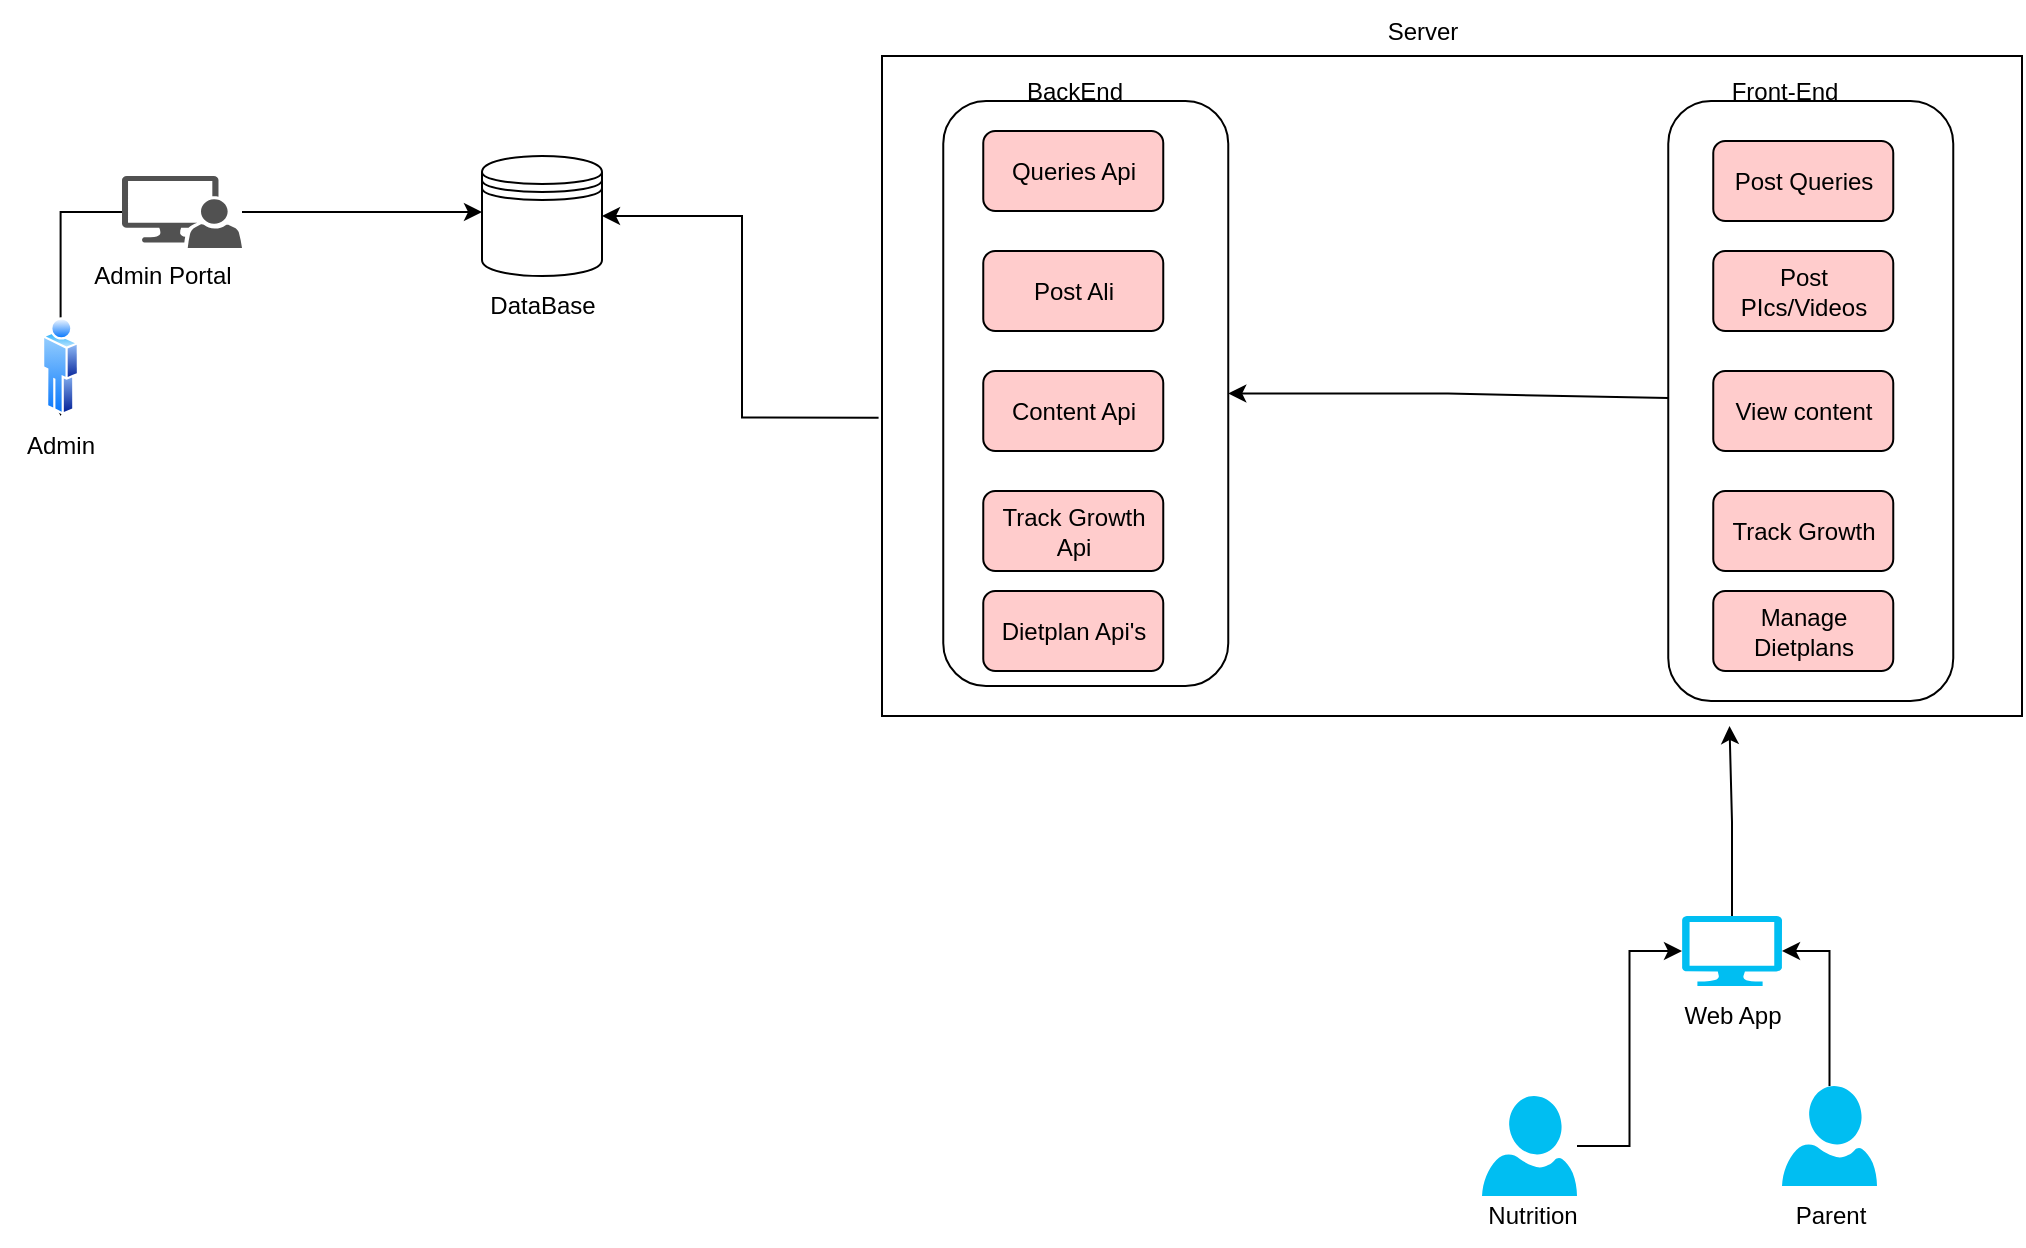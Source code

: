 <mxfile version="20.6.0" type="device"><diagram id="LH7G5PR5JpCxnwhDnndu" name="Page-1"><mxGraphModel dx="1460" dy="623" grid="1" gridSize="10" guides="1" tooltips="1" connect="1" arrows="1" fold="1" page="1" pageScale="1" pageWidth="850" pageHeight="1100" math="0" shadow="0"><root><mxCell id="0"/><mxCell id="1" parent="0"/><mxCell id="Udj0_yX2BnP4gJoZpBLd-29" style="edgeStyle=orthogonalEdgeStyle;rounded=0;orthogonalLoop=1;jettySize=auto;html=1;entryX=1;entryY=0.5;entryDx=0;entryDy=0;entryPerimeter=0;" parent="1" source="Udj0_yX2BnP4gJoZpBLd-11" target="Udj0_yX2BnP4gJoZpBLd-22" edge="1"><mxGeometry relative="1" as="geometry"/></mxCell><mxCell id="Udj0_yX2BnP4gJoZpBLd-11" value="" style="verticalLabelPosition=bottom;html=1;verticalAlign=top;align=center;strokeColor=none;fillColor=#00BEF2;shape=mxgraph.azure.user;" parent="1" vertex="1"><mxGeometry x="980" y="575" width="47.5" height="50" as="geometry"/></mxCell><mxCell id="Udj0_yX2BnP4gJoZpBLd-24" value="" style="edgeStyle=orthogonalEdgeStyle;rounded=0;orthogonalLoop=1;jettySize=auto;html=1;" parent="1" source="Udj0_yX2BnP4gJoZpBLd-12" target="Udj0_yX2BnP4gJoZpBLd-17" edge="1"><mxGeometry relative="1" as="geometry"/></mxCell><mxCell id="Udj0_yX2BnP4gJoZpBLd-32" style="edgeStyle=orthogonalEdgeStyle;rounded=0;orthogonalLoop=1;jettySize=auto;html=1;" parent="1" source="Udj0_yX2BnP4gJoZpBLd-12" edge="1"><mxGeometry relative="1" as="geometry"><mxPoint x="330" y="138" as="targetPoint"/></mxGeometry></mxCell><mxCell id="Udj0_yX2BnP4gJoZpBLd-12" value="" style="sketch=0;pointerEvents=1;shadow=0;dashed=0;html=1;strokeColor=none;labelPosition=center;verticalLabelPosition=bottom;verticalAlign=top;align=center;fillColor=#515151;shape=mxgraph.mscae.system_center.admin_console" parent="1" vertex="1"><mxGeometry x="150" y="120" width="60" height="36" as="geometry"/></mxCell><mxCell id="Udj0_yX2BnP4gJoZpBLd-13" value="" style="aspect=fixed;perimeter=ellipsePerimeter;html=1;align=center;shadow=0;dashed=0;spacingTop=3;image;image=img/lib/active_directory/user.svg;" parent="1" vertex="1"><mxGeometry x="110" y="190" width="18.5" height="50" as="geometry"/></mxCell><mxCell id="Udj0_yX2BnP4gJoZpBLd-14" value="" style="shape=datastore;whiteSpace=wrap;html=1;" parent="1" vertex="1"><mxGeometry x="330" y="110" width="60" height="60" as="geometry"/></mxCell><mxCell id="Udj0_yX2BnP4gJoZpBLd-28" style="edgeStyle=orthogonalEdgeStyle;rounded=0;orthogonalLoop=1;jettySize=auto;html=1;entryX=0;entryY=0.5;entryDx=0;entryDy=0;entryPerimeter=0;" parent="1" source="Udj0_yX2BnP4gJoZpBLd-16" target="Udj0_yX2BnP4gJoZpBLd-22" edge="1"><mxGeometry relative="1" as="geometry"/></mxCell><mxCell id="Udj0_yX2BnP4gJoZpBLd-16" value="" style="verticalLabelPosition=bottom;html=1;verticalAlign=top;align=center;strokeColor=none;fillColor=#00BEF2;shape=mxgraph.azure.user;" parent="1" vertex="1"><mxGeometry x="830" y="580" width="47.5" height="50" as="geometry"/></mxCell><mxCell id="Udj0_yX2BnP4gJoZpBLd-17" value="Admin" style="text;html=1;align=center;verticalAlign=middle;resizable=0;points=[];autosize=1;strokeColor=none;fillColor=none;" parent="1" vertex="1"><mxGeometry x="89.25" y="240" width="60" height="30" as="geometry"/></mxCell><mxCell id="Udj0_yX2BnP4gJoZpBLd-18" value="Parent" style="text;html=1;align=center;verticalAlign=middle;resizable=0;points=[];autosize=1;strokeColor=none;fillColor=none;" parent="1" vertex="1"><mxGeometry x="973.75" y="625" width="60" height="30" as="geometry"/></mxCell><mxCell id="Udj0_yX2BnP4gJoZpBLd-20" value="Nutrition" style="text;html=1;align=center;verticalAlign=middle;resizable=0;points=[];autosize=1;strokeColor=none;fillColor=none;" parent="1" vertex="1"><mxGeometry x="820" y="625" width="70" height="30" as="geometry"/></mxCell><mxCell id="Udj0_yX2BnP4gJoZpBLd-56" style="edgeStyle=orthogonalEdgeStyle;rounded=0;orthogonalLoop=1;jettySize=auto;html=1;entryX=1;entryY=0.5;entryDx=0;entryDy=0;" parent="1" source="Udj0_yX2BnP4gJoZpBLd-22" edge="1"><mxGeometry relative="1" as="geometry"><mxPoint x="953.75" y="395.0" as="targetPoint"/></mxGeometry></mxCell><mxCell id="Udj0_yX2BnP4gJoZpBLd-22" value="" style="verticalLabelPosition=bottom;html=1;verticalAlign=top;align=center;strokeColor=none;fillColor=#00BEF2;shape=mxgraph.azure.computer;pointerEvents=1;" parent="1" vertex="1"><mxGeometry x="930" y="490" width="50" height="35" as="geometry"/></mxCell><mxCell id="Udj0_yX2BnP4gJoZpBLd-23" value="Web App" style="text;html=1;align=center;verticalAlign=middle;resizable=0;points=[];autosize=1;strokeColor=none;fillColor=none;" parent="1" vertex="1"><mxGeometry x="920" y="525" width="70" height="30" as="geometry"/></mxCell><mxCell id="Udj0_yX2BnP4gJoZpBLd-25" value="Admin Portal" style="text;html=1;align=center;verticalAlign=middle;resizable=0;points=[];autosize=1;strokeColor=none;fillColor=none;" parent="1" vertex="1"><mxGeometry x="125" y="155" width="90" height="30" as="geometry"/></mxCell><mxCell id="Udj0_yX2BnP4gJoZpBLd-30" value="DataBase" style="text;html=1;align=center;verticalAlign=middle;resizable=0;points=[];autosize=1;strokeColor=none;fillColor=none;" parent="1" vertex="1"><mxGeometry x="320" y="170" width="80" height="30" as="geometry"/></mxCell><mxCell id="Udj0_yX2BnP4gJoZpBLd-48" style="edgeStyle=orthogonalEdgeStyle;rounded=0;orthogonalLoop=1;jettySize=auto;html=1;entryX=1;entryY=0.5;entryDx=0;entryDy=0;exitX=-0.003;exitY=0.548;exitDx=0;exitDy=0;exitPerimeter=0;" parent="1" source="vh0g8seNiGJbKWlxLwdL-4" target="Udj0_yX2BnP4gJoZpBLd-14" edge="1"><mxGeometry relative="1" as="geometry"><mxPoint x="520.0" y="241.269" as="sourcePoint"/></mxGeometry></mxCell><mxCell id="vh0g8seNiGJbKWlxLwdL-4" value="" style="rounded=0;whiteSpace=wrap;html=1;" vertex="1" parent="1"><mxGeometry x="530" y="60" width="570" height="330" as="geometry"/></mxCell><mxCell id="vh0g8seNiGJbKWlxLwdL-5" value="" style="rounded=1;whiteSpace=wrap;html=1;rotation=90;" vertex="1" parent="1"><mxGeometry x="485.63" y="157.5" width="292.5" height="142.5" as="geometry"/></mxCell><mxCell id="vh0g8seNiGJbKWlxLwdL-6" value="BackEnd" style="text;html=1;align=center;verticalAlign=middle;resizable=0;points=[];autosize=1;strokeColor=none;fillColor=none;" vertex="1" parent="1"><mxGeometry x="590.63" y="62.5" width="70" height="30" as="geometry"/></mxCell><mxCell id="vh0g8seNiGJbKWlxLwdL-7" style="edgeStyle=orthogonalEdgeStyle;rounded=0;orthogonalLoop=1;jettySize=auto;html=1;entryX=0.5;entryY=0;entryDx=0;entryDy=0;" edge="1" parent="1" source="vh0g8seNiGJbKWlxLwdL-8" target="vh0g8seNiGJbKWlxLwdL-5"><mxGeometry relative="1" as="geometry"><Array as="points"><mxPoint x="813" y="229"/></Array></mxGeometry></mxCell><mxCell id="vh0g8seNiGJbKWlxLwdL-8" value="" style="rounded=1;whiteSpace=wrap;html=1;rotation=90;" vertex="1" parent="1"><mxGeometry x="844.38" y="161.25" width="300" height="142.5" as="geometry"/></mxCell><mxCell id="vh0g8seNiGJbKWlxLwdL-9" value="Front-End" style="text;html=1;align=center;verticalAlign=middle;resizable=0;points=[];autosize=1;strokeColor=none;fillColor=none;" vertex="1" parent="1"><mxGeometry x="940.63" y="62.5" width="80" height="30" as="geometry"/></mxCell><mxCell id="vh0g8seNiGJbKWlxLwdL-10" value="Track Growth" style="rounded=1;whiteSpace=wrap;html=1;fillColor=#FFCCCC;" vertex="1" parent="1"><mxGeometry x="945.63" y="277.5" width="90" height="40" as="geometry"/></mxCell><mxCell id="vh0g8seNiGJbKWlxLwdL-11" value="View content" style="rounded=1;whiteSpace=wrap;html=1;fillColor=#FFCCCC;" vertex="1" parent="1"><mxGeometry x="945.63" y="217.5" width="90" height="40" as="geometry"/></mxCell><mxCell id="vh0g8seNiGJbKWlxLwdL-12" value="Post PIcs/Videos" style="rounded=1;whiteSpace=wrap;html=1;fillColor=#FFCCCC;" vertex="1" parent="1"><mxGeometry x="945.63" y="157.5" width="90" height="40" as="geometry"/></mxCell><mxCell id="vh0g8seNiGJbKWlxLwdL-13" value="Post Queries" style="rounded=1;whiteSpace=wrap;html=1;fillColor=#FFCCCC;" vertex="1" parent="1"><mxGeometry x="945.63" y="102.5" width="90" height="40" as="geometry"/></mxCell><mxCell id="vh0g8seNiGJbKWlxLwdL-14" value="Track Growth Api" style="rounded=1;whiteSpace=wrap;html=1;fillColor=#FFCCCC;" vertex="1" parent="1"><mxGeometry x="580.63" y="277.5" width="90" height="40" as="geometry"/></mxCell><mxCell id="vh0g8seNiGJbKWlxLwdL-15" value="Content Api" style="rounded=1;whiteSpace=wrap;html=1;fillColor=#FFCCCC;" vertex="1" parent="1"><mxGeometry x="580.63" y="217.5" width="90" height="40" as="geometry"/></mxCell><mxCell id="vh0g8seNiGJbKWlxLwdL-16" value="Post Ali" style="rounded=1;whiteSpace=wrap;html=1;fillColor=#FFCCCC;" vertex="1" parent="1"><mxGeometry x="580.63" y="157.5" width="90" height="40" as="geometry"/></mxCell><mxCell id="vh0g8seNiGJbKWlxLwdL-17" value="Queries Api" style="rounded=1;whiteSpace=wrap;html=1;fillColor=#FFCCCC;" vertex="1" parent="1"><mxGeometry x="580.63" y="97.5" width="90" height="40" as="geometry"/></mxCell><mxCell id="vh0g8seNiGJbKWlxLwdL-18" value="Manage Dietplans" style="rounded=1;whiteSpace=wrap;html=1;fillColor=#FFCCCC;" vertex="1" parent="1"><mxGeometry x="945.63" y="327.5" width="90" height="40" as="geometry"/></mxCell><mxCell id="vh0g8seNiGJbKWlxLwdL-19" value="Dietplan Api's" style="rounded=1;whiteSpace=wrap;html=1;fillColor=#FFCCCC;" vertex="1" parent="1"><mxGeometry x="580.63" y="327.5" width="90" height="40" as="geometry"/></mxCell><mxCell id="vh0g8seNiGJbKWlxLwdL-20" value="Server" style="text;html=1;align=center;verticalAlign=middle;resizable=0;points=[];autosize=1;strokeColor=none;fillColor=none;" vertex="1" parent="1"><mxGeometry x="770" y="32.5" width="60" height="30" as="geometry"/></mxCell></root></mxGraphModel></diagram></mxfile>